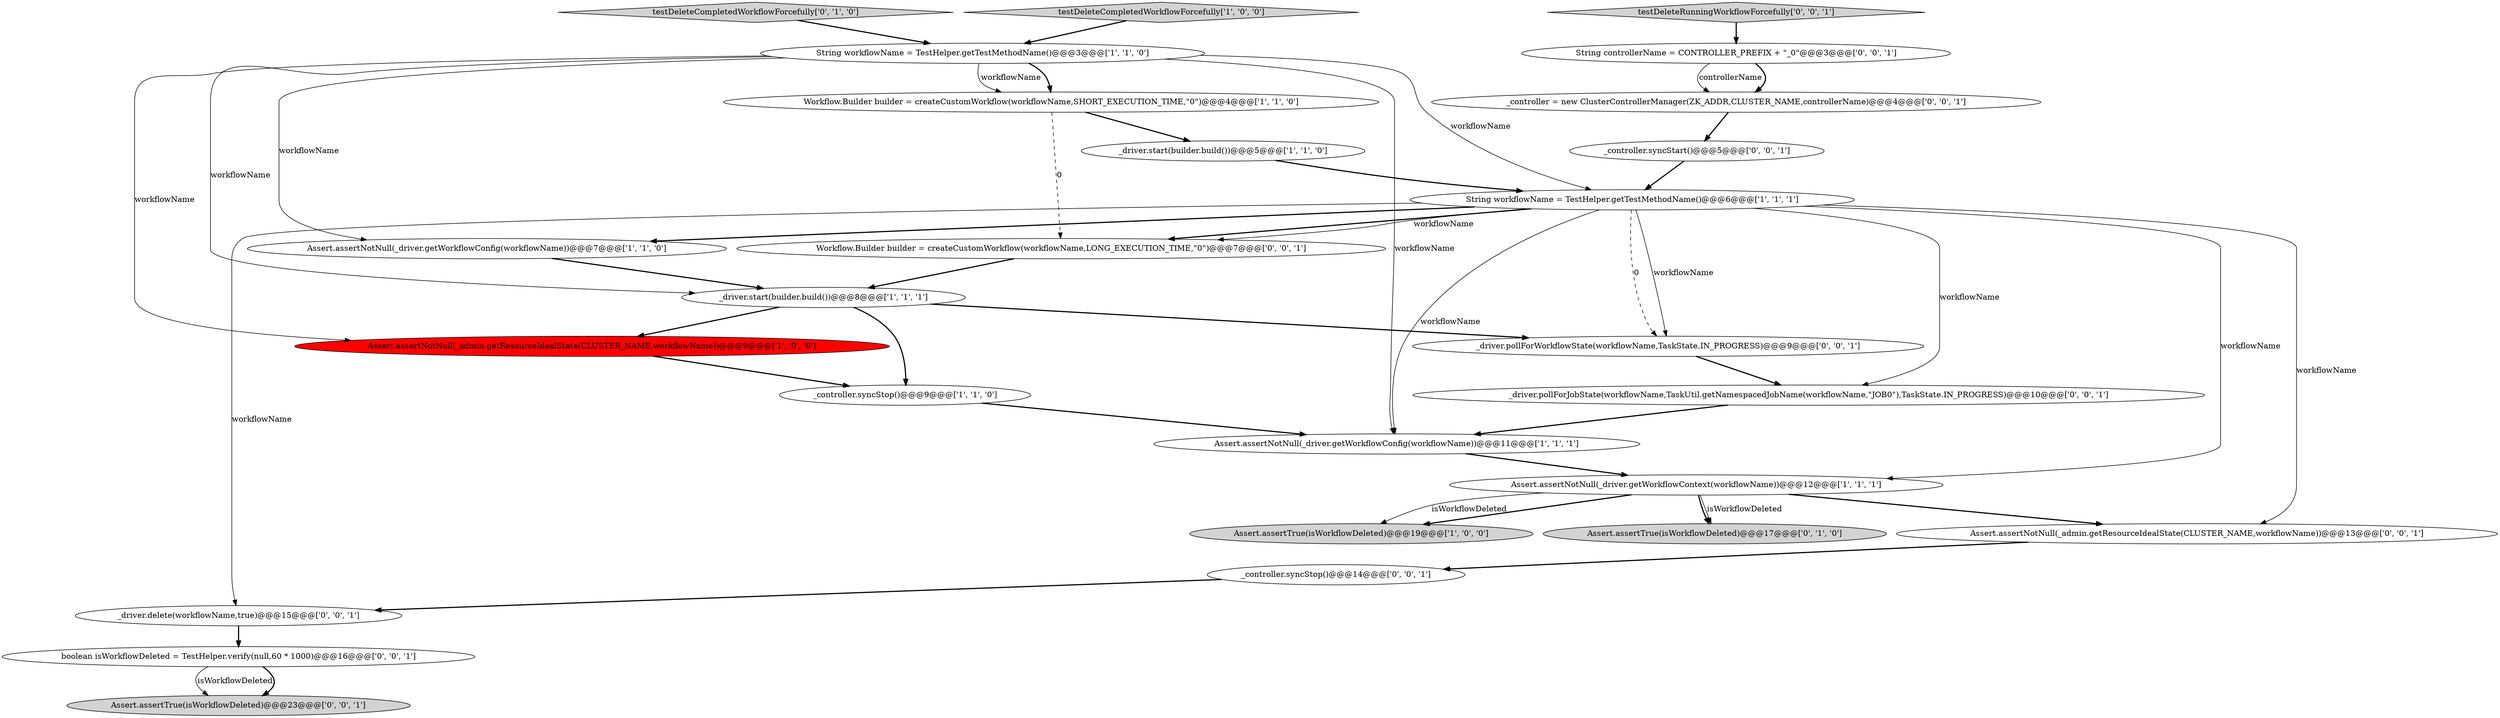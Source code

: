 digraph {
13 [style = filled, label = "Assert.assertTrue(isWorkflowDeleted)@@@17@@@['0', '1', '0']", fillcolor = lightgray, shape = ellipse image = "AAA0AAABBB2BBB"];
3 [style = filled, label = "Assert.assertNotNull(_driver.getWorkflowConfig(workflowName))@@@11@@@['1', '1', '1']", fillcolor = white, shape = ellipse image = "AAA0AAABBB1BBB"];
20 [style = filled, label = "Assert.assertTrue(isWorkflowDeleted)@@@23@@@['0', '0', '1']", fillcolor = lightgray, shape = ellipse image = "AAA0AAABBB3BBB"];
17 [style = filled, label = "_driver.pollForJobState(workflowName,TaskUtil.getNamespacedJobName(workflowName,\"JOB0\"),TaskState.IN_PROGRESS)@@@10@@@['0', '0', '1']", fillcolor = white, shape = ellipse image = "AAA0AAABBB3BBB"];
19 [style = filled, label = "Workflow.Builder builder = createCustomWorkflow(workflowName,LONG_EXECUTION_TIME,\"0\")@@@7@@@['0', '0', '1']", fillcolor = white, shape = ellipse image = "AAA0AAABBB3BBB"];
15 [style = filled, label = "boolean isWorkflowDeleted = TestHelper.verify(null,60 * 1000)@@@16@@@['0', '0', '1']", fillcolor = white, shape = ellipse image = "AAA0AAABBB3BBB"];
0 [style = filled, label = "testDeleteCompletedWorkflowForcefully['1', '0', '0']", fillcolor = lightgray, shape = diamond image = "AAA0AAABBB1BBB"];
9 [style = filled, label = "Assert.assertNotNull(_driver.getWorkflowContext(workflowName))@@@12@@@['1', '1', '1']", fillcolor = white, shape = ellipse image = "AAA0AAABBB1BBB"];
22 [style = filled, label = "_driver.delete(workflowName,true)@@@15@@@['0', '0', '1']", fillcolor = white, shape = ellipse image = "AAA0AAABBB3BBB"];
11 [style = filled, label = "Assert.assertTrue(isWorkflowDeleted)@@@19@@@['1', '0', '0']", fillcolor = lightgray, shape = ellipse image = "AAA0AAABBB1BBB"];
14 [style = filled, label = "String controllerName = CONTROLLER_PREFIX + \"_0\"@@@3@@@['0', '0', '1']", fillcolor = white, shape = ellipse image = "AAA0AAABBB3BBB"];
18 [style = filled, label = "_controller.syncStart()@@@5@@@['0', '0', '1']", fillcolor = white, shape = ellipse image = "AAA0AAABBB3BBB"];
25 [style = filled, label = "testDeleteRunningWorkflowForcefully['0', '0', '1']", fillcolor = lightgray, shape = diamond image = "AAA0AAABBB3BBB"];
1 [style = filled, label = "Workflow.Builder builder = createCustomWorkflow(workflowName,SHORT_EXECUTION_TIME,\"0\")@@@4@@@['1', '1', '0']", fillcolor = white, shape = ellipse image = "AAA0AAABBB1BBB"];
7 [style = filled, label = "String workflowName = TestHelper.getTestMethodName()@@@3@@@['1', '1', '0']", fillcolor = white, shape = ellipse image = "AAA0AAABBB1BBB"];
24 [style = filled, label = "Assert.assertNotNull(_admin.getResourceIdealState(CLUSTER_NAME,workflowName))@@@13@@@['0', '0', '1']", fillcolor = white, shape = ellipse image = "AAA0AAABBB3BBB"];
4 [style = filled, label = "Assert.assertNotNull(_driver.getWorkflowConfig(workflowName))@@@7@@@['1', '1', '0']", fillcolor = white, shape = ellipse image = "AAA0AAABBB1BBB"];
21 [style = filled, label = "_controller.syncStop()@@@14@@@['0', '0', '1']", fillcolor = white, shape = ellipse image = "AAA0AAABBB3BBB"];
16 [style = filled, label = "_controller = new ClusterControllerManager(ZK_ADDR,CLUSTER_NAME,controllerName)@@@4@@@['0', '0', '1']", fillcolor = white, shape = ellipse image = "AAA0AAABBB3BBB"];
10 [style = filled, label = "_controller.syncStop()@@@9@@@['1', '1', '0']", fillcolor = white, shape = ellipse image = "AAA0AAABBB1BBB"];
2 [style = filled, label = "String workflowName = TestHelper.getTestMethodName()@@@6@@@['1', '1', '1']", fillcolor = white, shape = ellipse image = "AAA0AAABBB1BBB"];
6 [style = filled, label = "_driver.start(builder.build())@@@5@@@['1', '1', '0']", fillcolor = white, shape = ellipse image = "AAA0AAABBB1BBB"];
8 [style = filled, label = "Assert.assertNotNull(_admin.getResourceIdealState(CLUSTER_NAME,workflowName))@@@9@@@['1', '0', '0']", fillcolor = red, shape = ellipse image = "AAA1AAABBB1BBB"];
12 [style = filled, label = "testDeleteCompletedWorkflowForcefully['0', '1', '0']", fillcolor = lightgray, shape = diamond image = "AAA0AAABBB2BBB"];
5 [style = filled, label = "_driver.start(builder.build())@@@8@@@['1', '1', '1']", fillcolor = white, shape = ellipse image = "AAA0AAABBB1BBB"];
23 [style = filled, label = "_driver.pollForWorkflowState(workflowName,TaskState.IN_PROGRESS)@@@9@@@['0', '0', '1']", fillcolor = white, shape = ellipse image = "AAA0AAABBB3BBB"];
2->23 [style = dashed, label="0"];
14->16 [style = bold, label=""];
5->10 [style = bold, label=""];
5->8 [style = bold, label=""];
7->3 [style = solid, label="workflowName"];
8->10 [style = bold, label=""];
14->16 [style = solid, label="controllerName"];
16->18 [style = bold, label=""];
7->1 [style = bold, label=""];
2->19 [style = bold, label=""];
22->15 [style = bold, label=""];
2->22 [style = solid, label="workflowName"];
9->11 [style = bold, label=""];
5->23 [style = bold, label=""];
7->1 [style = solid, label="workflowName"];
1->19 [style = dashed, label="0"];
10->3 [style = bold, label=""];
25->14 [style = bold, label=""];
18->2 [style = bold, label=""];
2->24 [style = solid, label="workflowName"];
2->9 [style = solid, label="workflowName"];
2->4 [style = bold, label=""];
12->7 [style = bold, label=""];
9->13 [style = solid, label="isWorkflowDeleted"];
0->7 [style = bold, label=""];
6->2 [style = bold, label=""];
3->9 [style = bold, label=""];
19->5 [style = bold, label=""];
9->11 [style = solid, label="isWorkflowDeleted"];
1->6 [style = bold, label=""];
7->5 [style = solid, label="workflowName"];
15->20 [style = solid, label="isWorkflowDeleted"];
24->21 [style = bold, label=""];
21->22 [style = bold, label=""];
2->23 [style = solid, label="workflowName"];
15->20 [style = bold, label=""];
7->4 [style = solid, label="workflowName"];
17->3 [style = bold, label=""];
9->13 [style = bold, label=""];
7->2 [style = solid, label="workflowName"];
23->17 [style = bold, label=""];
2->19 [style = solid, label="workflowName"];
2->17 [style = solid, label="workflowName"];
4->5 [style = bold, label=""];
9->24 [style = bold, label=""];
2->3 [style = solid, label="workflowName"];
7->8 [style = solid, label="workflowName"];
}
